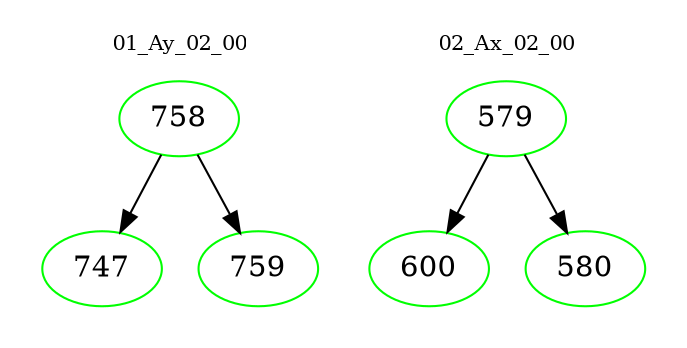 digraph{
subgraph cluster_0 {
color = white
label = "01_Ay_02_00";
fontsize=10;
T0_758 [label="758", color="green"]
T0_758 -> T0_747 [color="black"]
T0_747 [label="747", color="green"]
T0_758 -> T0_759 [color="black"]
T0_759 [label="759", color="green"]
}
subgraph cluster_1 {
color = white
label = "02_Ax_02_00";
fontsize=10;
T1_579 [label="579", color="green"]
T1_579 -> T1_600 [color="black"]
T1_600 [label="600", color="green"]
T1_579 -> T1_580 [color="black"]
T1_580 [label="580", color="green"]
}
}
